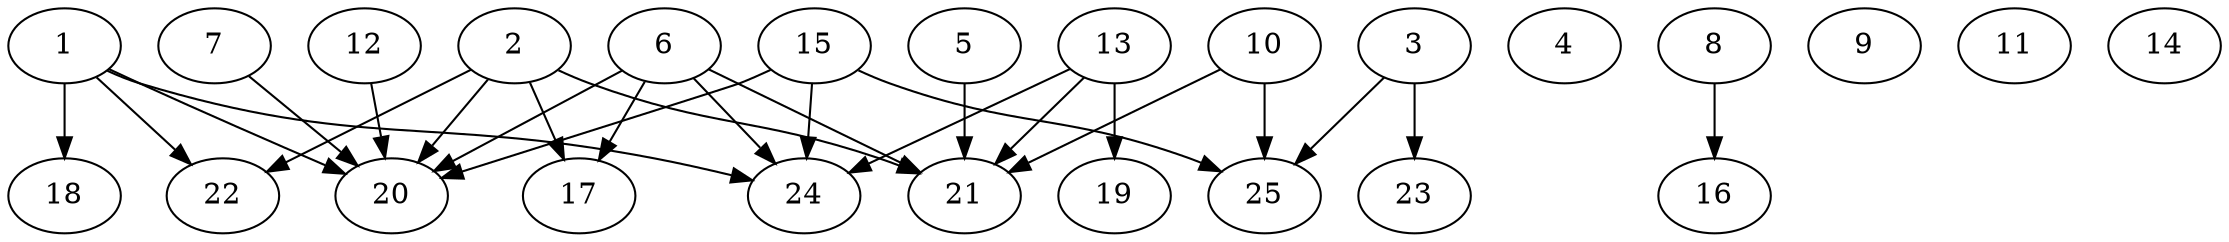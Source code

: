 // DAG automatically generated by daggen at Thu Oct  3 14:00:40 2019
// ./daggen --dot -n 25 --ccr 0.5 --fat 0.9 --regular 0.7 --density 0.6 --mindata 5242880 --maxdata 52428800 
digraph G {
  1 [size="81584128", alpha="0.16", expect_size="40792064"] 
  1 -> 18 [size ="40792064"]
  1 -> 20 [size ="40792064"]
  1 -> 22 [size ="40792064"]
  1 -> 24 [size ="40792064"]
  2 [size="45774848", alpha="0.20", expect_size="22887424"] 
  2 -> 17 [size ="22887424"]
  2 -> 20 [size ="22887424"]
  2 -> 21 [size ="22887424"]
  2 -> 22 [size ="22887424"]
  3 [size="78309376", alpha="0.12", expect_size="39154688"] 
  3 -> 23 [size ="39154688"]
  3 -> 25 [size ="39154688"]
  4 [size="67919872", alpha="0.05", expect_size="33959936"] 
  5 [size="82753536", alpha="0.08", expect_size="41376768"] 
  5 -> 21 [size ="41376768"]
  6 [size="62011392", alpha="0.17", expect_size="31005696"] 
  6 -> 17 [size ="31005696"]
  6 -> 20 [size ="31005696"]
  6 -> 21 [size ="31005696"]
  6 -> 24 [size ="31005696"]
  7 [size="76308480", alpha="0.11", expect_size="38154240"] 
  7 -> 20 [size ="38154240"]
  8 [size="55209984", alpha="0.08", expect_size="27604992"] 
  8 -> 16 [size ="27604992"]
  9 [size="28434432", alpha="0.00", expect_size="14217216"] 
  10 [size="41830400", alpha="0.05", expect_size="20915200"] 
  10 -> 21 [size ="20915200"]
  10 -> 25 [size ="20915200"]
  11 [size="11077632", alpha="0.07", expect_size="5538816"] 
  12 [size="84256768", alpha="0.07", expect_size="42128384"] 
  12 -> 20 [size ="42128384"]
  13 [size="83464192", alpha="0.14", expect_size="41732096"] 
  13 -> 19 [size ="41732096"]
  13 -> 21 [size ="41732096"]
  13 -> 24 [size ="41732096"]
  14 [size="47802368", alpha="0.04", expect_size="23901184"] 
  15 [size="72036352", alpha="0.10", expect_size="36018176"] 
  15 -> 20 [size ="36018176"]
  15 -> 24 [size ="36018176"]
  15 -> 25 [size ="36018176"]
  16 [size="13637632", alpha="0.06", expect_size="6818816"] 
  17 [size="92456960", alpha="0.03", expect_size="46228480"] 
  18 [size="52183040", alpha="0.08", expect_size="26091520"] 
  19 [size="90222592", alpha="0.00", expect_size="45111296"] 
  20 [size="92170240", alpha="0.19", expect_size="46085120"] 
  21 [size="22327296", alpha="0.13", expect_size="11163648"] 
  22 [size="53485568", alpha="0.14", expect_size="26742784"] 
  23 [size="87187456", alpha="0.10", expect_size="43593728"] 
  24 [size="61097984", alpha="0.17", expect_size="30548992"] 
  25 [size="80488448", alpha="0.01", expect_size="40244224"] 
}
